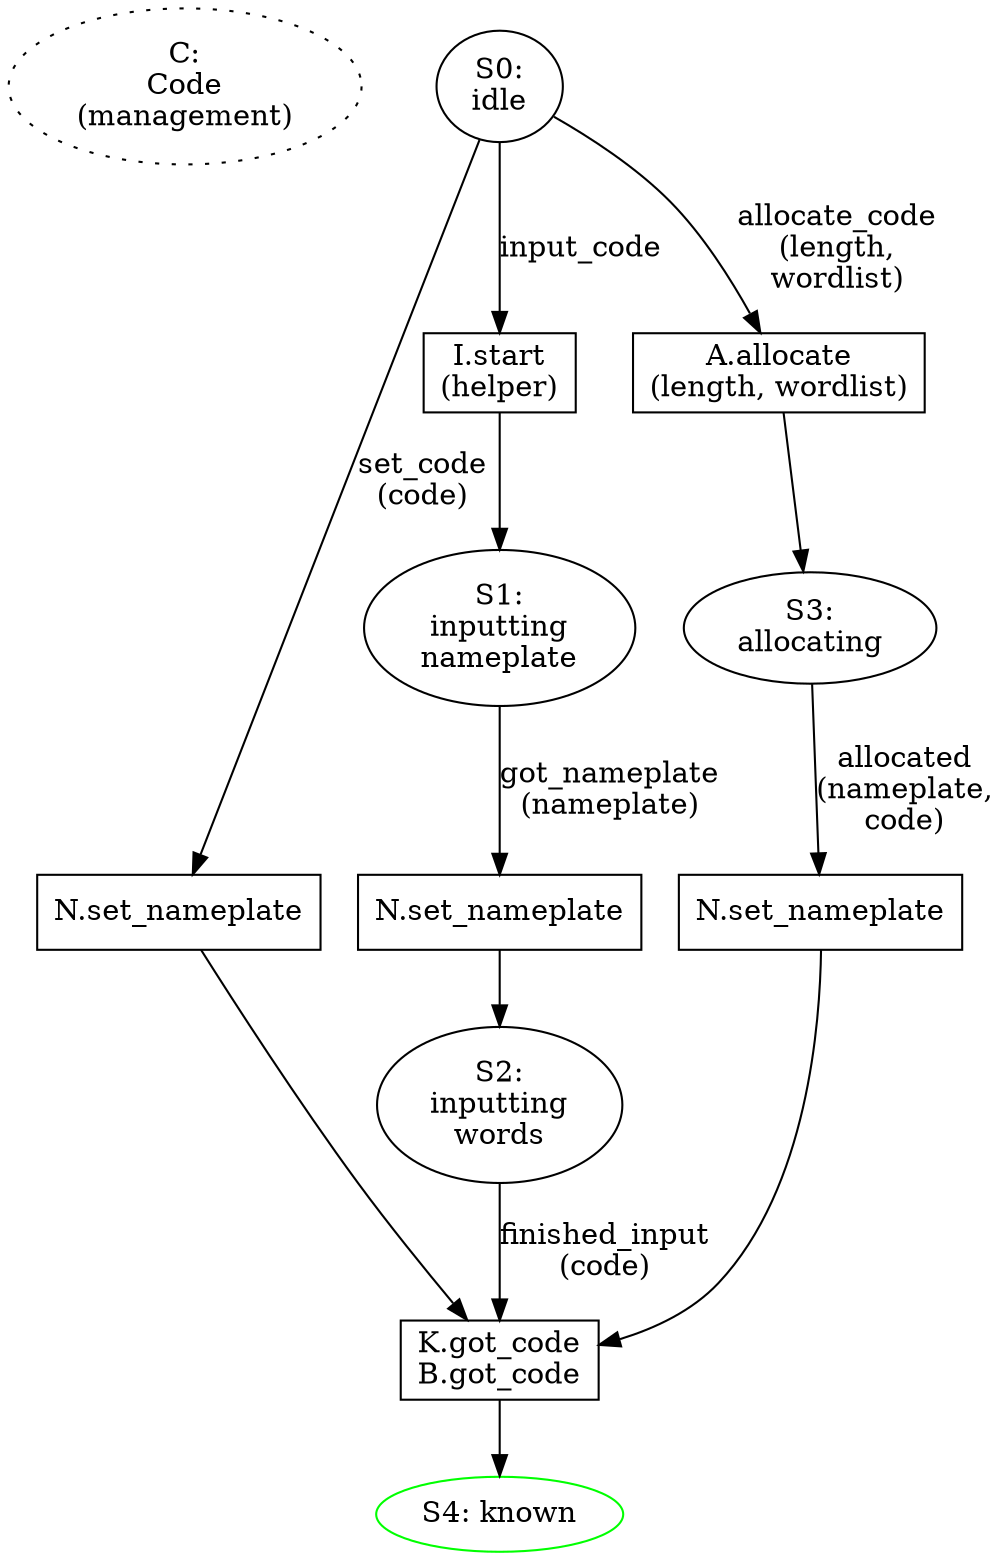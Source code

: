 digraph {

        start [label="C:\nCode\n(management)" style="dotted"]
        {rank=same; start S0}
        start -> S0 [style="invis"]
        S0 [label="S0:\nidle"]
        S0 -> P0_got_code [label="set_code\n(code)"]
        P0_got_code [shape="box" label="N.set_nameplate"]
        P0_got_code -> P_done
        P_done [shape="box" label="K.got_code\nB.got_code"]
        P_done -> S4
        S4 [label="S4: known" color="green"]

        {rank=same; S1_inputting_nameplate S3_allocating}
        {rank=same; P0_got_code P1_set_nameplate P3_got_nameplate}
        S0 -> P_input [label="input_code"]
        P_input [shape="box" label="I.start\n(helper)"]
        P_input -> S1_inputting_nameplate
        S1_inputting_nameplate [label="S1:\ninputting\nnameplate"]
        S1_inputting_nameplate -> P1_set_nameplate [label="got_nameplate\n(nameplate)"]
        P1_set_nameplate [shape="box" label="N.set_nameplate"]
        P1_set_nameplate -> S2_inputting_words
        S2_inputting_words [label="S2:\ninputting\nwords"]
        S2_inputting_words -> P_done [label="finished_input\n(code)"]

        S0 -> P_allocate [label="allocate_code\n(length,\nwordlist)"]
        P_allocate [shape="box" label="A.allocate\n(length, wordlist)"]
        P_allocate -> S3_allocating
        S3_allocating [label="S3:\nallocating"]
        S3_allocating -> P3_got_nameplate [label="allocated\n(nameplate,\ncode)"]
        P3_got_nameplate [shape="box" label="N.set_nameplate"]
        P3_got_nameplate -> P_done

}
